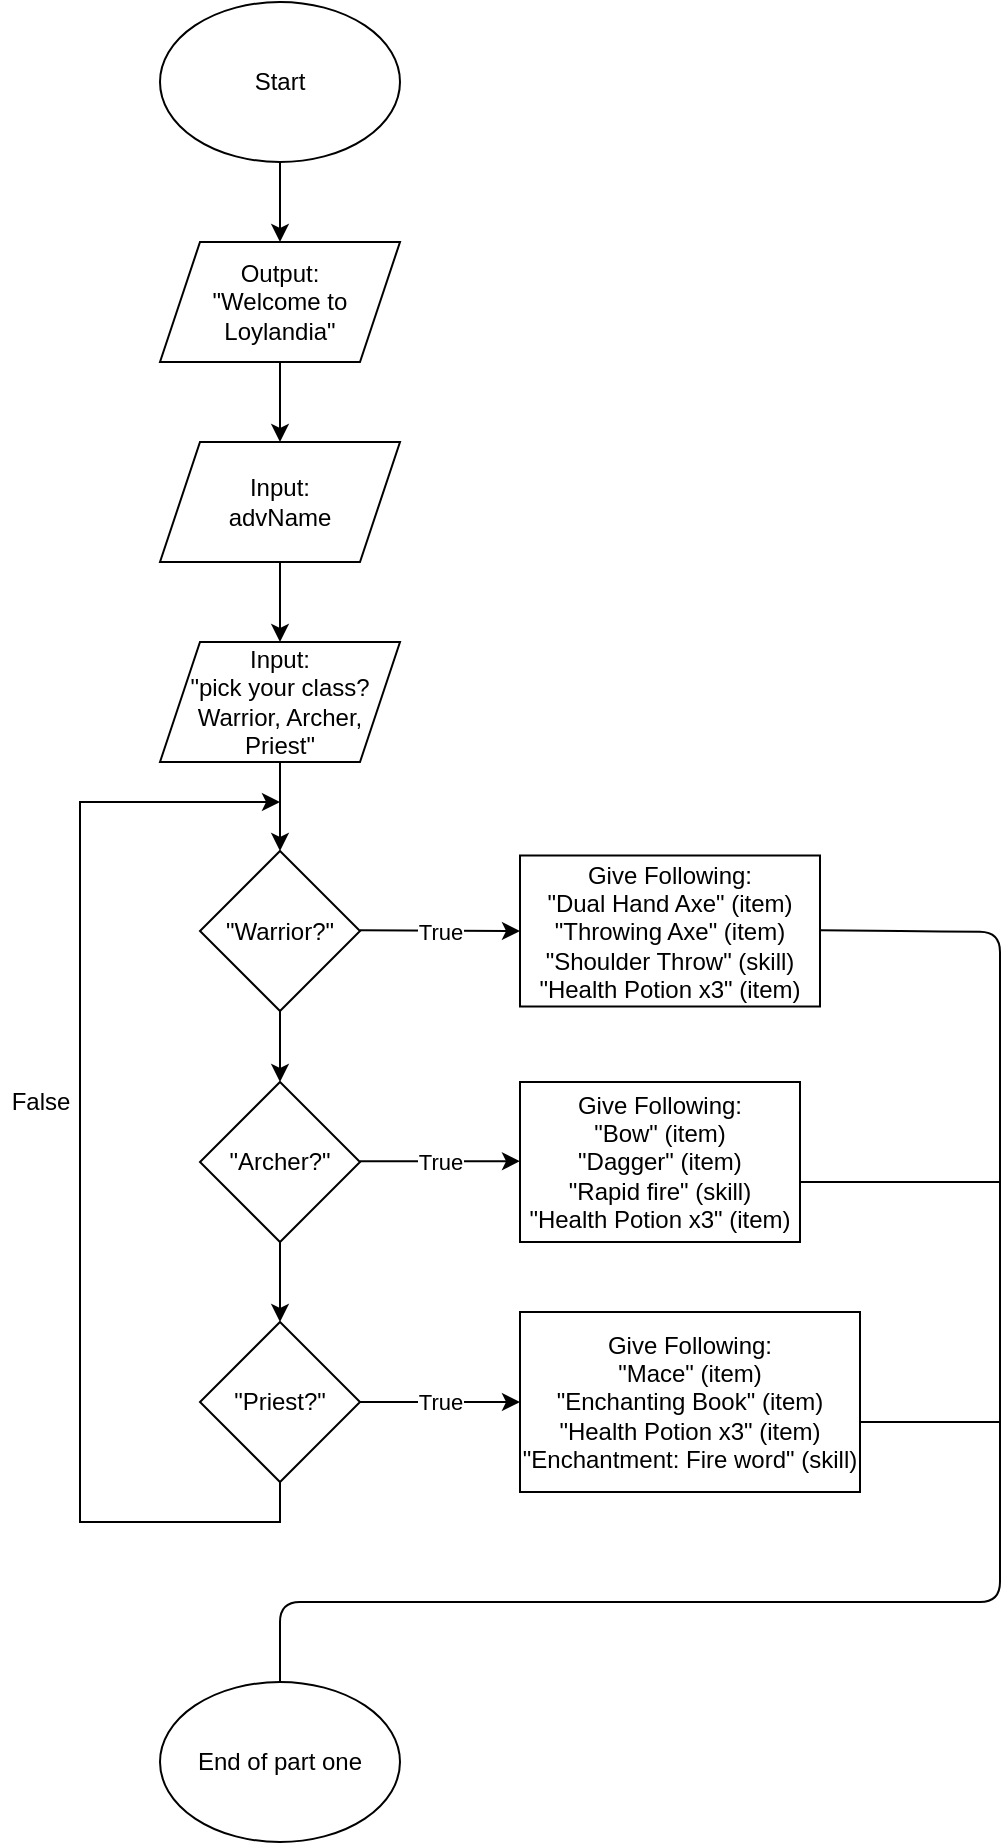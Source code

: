 <mxfile version="14.4.4" type="github">
  <diagram id="C5RBs43oDa-KdzZeNtuy" name="Page-1">
    <mxGraphModel dx="1317" dy="454" grid="1" gridSize="10" guides="1" tooltips="1" connect="1" arrows="1" fold="1" page="1" pageScale="1" pageWidth="827" pageHeight="1169" math="0" shadow="0">
      <root>
        <mxCell id="WIyWlLk6GJQsqaUBKTNV-0" />
        <mxCell id="WIyWlLk6GJQsqaUBKTNV-1" parent="WIyWlLk6GJQsqaUBKTNV-0" />
        <mxCell id="oxnMFIMo6EgywjvBsu5N-2" value="" style="edgeStyle=orthogonalEdgeStyle;rounded=0;orthogonalLoop=1;jettySize=auto;html=1;" edge="1" parent="WIyWlLk6GJQsqaUBKTNV-1" source="oxnMFIMo6EgywjvBsu5N-0" target="oxnMFIMo6EgywjvBsu5N-1">
          <mxGeometry relative="1" as="geometry" />
        </mxCell>
        <mxCell id="oxnMFIMo6EgywjvBsu5N-0" value="Start" style="ellipse;whiteSpace=wrap;html=1;" vertex="1" parent="WIyWlLk6GJQsqaUBKTNV-1">
          <mxGeometry x="-60" y="80" width="120" height="80" as="geometry" />
        </mxCell>
        <mxCell id="oxnMFIMo6EgywjvBsu5N-4" value="" style="edgeStyle=orthogonalEdgeStyle;rounded=0;orthogonalLoop=1;jettySize=auto;html=1;" edge="1" parent="WIyWlLk6GJQsqaUBKTNV-1" source="oxnMFIMo6EgywjvBsu5N-1" target="oxnMFIMo6EgywjvBsu5N-3">
          <mxGeometry relative="1" as="geometry" />
        </mxCell>
        <mxCell id="oxnMFIMo6EgywjvBsu5N-1" value="Output:&lt;br&gt;&quot;Welcome to Loylandia&quot;" style="shape=parallelogram;perimeter=parallelogramPerimeter;whiteSpace=wrap;html=1;fixedSize=1;" vertex="1" parent="WIyWlLk6GJQsqaUBKTNV-1">
          <mxGeometry x="-60" y="200" width="120" height="60" as="geometry" />
        </mxCell>
        <mxCell id="oxnMFIMo6EgywjvBsu5N-6" value="" style="edgeStyle=orthogonalEdgeStyle;rounded=0;orthogonalLoop=1;jettySize=auto;html=1;" edge="1" parent="WIyWlLk6GJQsqaUBKTNV-1" source="oxnMFIMo6EgywjvBsu5N-3" target="oxnMFIMo6EgywjvBsu5N-5">
          <mxGeometry relative="1" as="geometry" />
        </mxCell>
        <mxCell id="oxnMFIMo6EgywjvBsu5N-3" value="Input:&lt;br&gt;advName&lt;br&gt;" style="shape=parallelogram;perimeter=parallelogramPerimeter;whiteSpace=wrap;html=1;fixedSize=1;" vertex="1" parent="WIyWlLk6GJQsqaUBKTNV-1">
          <mxGeometry x="-60" y="300" width="120" height="60" as="geometry" />
        </mxCell>
        <mxCell id="oxnMFIMo6EgywjvBsu5N-9" value="" style="edgeStyle=orthogonalEdgeStyle;rounded=0;orthogonalLoop=1;jettySize=auto;html=1;" edge="1" parent="WIyWlLk6GJQsqaUBKTNV-1" source="oxnMFIMo6EgywjvBsu5N-5" target="oxnMFIMo6EgywjvBsu5N-8">
          <mxGeometry relative="1" as="geometry" />
        </mxCell>
        <mxCell id="oxnMFIMo6EgywjvBsu5N-5" value="Input:&lt;br&gt;&quot;pick your class?&lt;br&gt;Warrior, Archer, Priest&quot;" style="shape=parallelogram;perimeter=parallelogramPerimeter;whiteSpace=wrap;html=1;fixedSize=1;" vertex="1" parent="WIyWlLk6GJQsqaUBKTNV-1">
          <mxGeometry x="-60" y="400" width="120" height="60" as="geometry" />
        </mxCell>
        <mxCell id="oxnMFIMo6EgywjvBsu5N-13" value="" style="edgeStyle=orthogonalEdgeStyle;rounded=0;orthogonalLoop=1;jettySize=auto;html=1;" edge="1" parent="WIyWlLk6GJQsqaUBKTNV-1" source="oxnMFIMo6EgywjvBsu5N-8" target="oxnMFIMo6EgywjvBsu5N-12">
          <mxGeometry relative="1" as="geometry" />
        </mxCell>
        <mxCell id="oxnMFIMo6EgywjvBsu5N-8" value="&quot;Warrior?&quot;" style="rhombus;whiteSpace=wrap;html=1;" vertex="1" parent="WIyWlLk6GJQsqaUBKTNV-1">
          <mxGeometry x="-40" y="504.5" width="80" height="80" as="geometry" />
        </mxCell>
        <mxCell id="oxnMFIMo6EgywjvBsu5N-10" value="Give Following:&lt;br&gt;&quot;Dual Hand Axe&quot; (item)&lt;br&gt;&quot;Throwing Axe&quot; (item)&lt;br&gt;&quot;Shoulder Throw&quot; (skill)&lt;br&gt;&quot;Health Potion x3&quot; (item)" style="whiteSpace=wrap;html=1;" vertex="1" parent="WIyWlLk6GJQsqaUBKTNV-1">
          <mxGeometry x="120" y="506.75" width="150" height="75.5" as="geometry" />
        </mxCell>
        <mxCell id="oxnMFIMo6EgywjvBsu5N-17" value="" style="edgeStyle=orthogonalEdgeStyle;rounded=0;orthogonalLoop=1;jettySize=auto;html=1;" edge="1" parent="WIyWlLk6GJQsqaUBKTNV-1" source="oxnMFIMo6EgywjvBsu5N-12" target="oxnMFIMo6EgywjvBsu5N-16">
          <mxGeometry relative="1" as="geometry" />
        </mxCell>
        <mxCell id="oxnMFIMo6EgywjvBsu5N-12" value="&quot;Archer?&quot;" style="rhombus;whiteSpace=wrap;html=1;" vertex="1" parent="WIyWlLk6GJQsqaUBKTNV-1">
          <mxGeometry x="-40" y="620" width="80" height="80" as="geometry" />
        </mxCell>
        <mxCell id="oxnMFIMo6EgywjvBsu5N-14" value="Give Following:&lt;br&gt;&quot;Bow&quot; (item)&lt;br&gt;&quot;Dagger&quot; (item)&lt;br&gt;&quot;Rapid fire&quot; (skill)&lt;br&gt;&quot;Health Potion x3&quot; (item)" style="whiteSpace=wrap;html=1;" vertex="1" parent="WIyWlLk6GJQsqaUBKTNV-1">
          <mxGeometry x="120" y="620" width="140" height="80" as="geometry" />
        </mxCell>
        <mxCell id="oxnMFIMo6EgywjvBsu5N-34" style="edgeStyle=orthogonalEdgeStyle;rounded=0;orthogonalLoop=1;jettySize=auto;html=1;exitX=0.5;exitY=1;exitDx=0;exitDy=0;" edge="1" parent="WIyWlLk6GJQsqaUBKTNV-1" source="oxnMFIMo6EgywjvBsu5N-16">
          <mxGeometry relative="1" as="geometry">
            <mxPoint y="480" as="targetPoint" />
            <Array as="points">
              <mxPoint y="840" />
              <mxPoint x="-100" y="840" />
              <mxPoint x="-100" y="480" />
              <mxPoint x="-20" y="480" />
            </Array>
          </mxGeometry>
        </mxCell>
        <mxCell id="oxnMFIMo6EgywjvBsu5N-16" value="&quot;Priest?&quot;" style="rhombus;whiteSpace=wrap;html=1;" vertex="1" parent="WIyWlLk6GJQsqaUBKTNV-1">
          <mxGeometry x="-40" y="740" width="80" height="80" as="geometry" />
        </mxCell>
        <mxCell id="oxnMFIMo6EgywjvBsu5N-18" value="Give Following:&lt;br&gt;&quot;Mace&quot; (item)&lt;br&gt;&quot;Enchanting Book&quot; (item)&lt;br&gt;&quot;Health Potion x3&quot; (item)&lt;br&gt;&quot;Enchantment: Fire word&quot; (skill)" style="whiteSpace=wrap;html=1;" vertex="1" parent="WIyWlLk6GJQsqaUBKTNV-1">
          <mxGeometry x="120" y="735" width="170" height="90" as="geometry" />
        </mxCell>
        <mxCell id="oxnMFIMo6EgywjvBsu5N-24" value="" style="endArrow=classic;html=1;entryX=0;entryY=0.5;entryDx=0;entryDy=0;" edge="1" parent="WIyWlLk6GJQsqaUBKTNV-1" target="oxnMFIMo6EgywjvBsu5N-10">
          <mxGeometry relative="1" as="geometry">
            <mxPoint x="40" y="544.1" as="sourcePoint" />
            <mxPoint x="80" y="544" as="targetPoint" />
          </mxGeometry>
        </mxCell>
        <mxCell id="oxnMFIMo6EgywjvBsu5N-25" value="True" style="edgeLabel;resizable=0;html=1;align=center;verticalAlign=middle;" connectable="0" vertex="1" parent="oxnMFIMo6EgywjvBsu5N-24">
          <mxGeometry relative="1" as="geometry" />
        </mxCell>
        <mxCell id="oxnMFIMo6EgywjvBsu5N-30" value="" style="endArrow=classic;html=1;" edge="1" parent="WIyWlLk6GJQsqaUBKTNV-1">
          <mxGeometry relative="1" as="geometry">
            <mxPoint x="40" y="659.6" as="sourcePoint" />
            <mxPoint x="120" y="659.6" as="targetPoint" />
          </mxGeometry>
        </mxCell>
        <mxCell id="oxnMFIMo6EgywjvBsu5N-31" value="True" style="edgeLabel;resizable=0;html=1;align=center;verticalAlign=middle;" connectable="0" vertex="1" parent="oxnMFIMo6EgywjvBsu5N-30">
          <mxGeometry relative="1" as="geometry" />
        </mxCell>
        <mxCell id="oxnMFIMo6EgywjvBsu5N-32" value="" style="endArrow=classic;html=1;entryX=0;entryY=0.5;entryDx=0;entryDy=0;" edge="1" parent="WIyWlLk6GJQsqaUBKTNV-1" target="oxnMFIMo6EgywjvBsu5N-18">
          <mxGeometry relative="1" as="geometry">
            <mxPoint x="40" y="780" as="sourcePoint" />
            <mxPoint x="110" y="779.6" as="targetPoint" />
          </mxGeometry>
        </mxCell>
        <mxCell id="oxnMFIMo6EgywjvBsu5N-33" value="True" style="edgeLabel;resizable=0;html=1;align=center;verticalAlign=middle;" connectable="0" vertex="1" parent="oxnMFIMo6EgywjvBsu5N-32">
          <mxGeometry relative="1" as="geometry" />
        </mxCell>
        <mxCell id="oxnMFIMo6EgywjvBsu5N-37" value="False" style="text;html=1;align=center;verticalAlign=middle;resizable=0;points=[];autosize=1;" vertex="1" parent="WIyWlLk6GJQsqaUBKTNV-1">
          <mxGeometry x="-140" y="620" width="40" height="20" as="geometry" />
        </mxCell>
        <mxCell id="oxnMFIMo6EgywjvBsu5N-38" value="" style="endArrow=none;html=1;" edge="1" parent="WIyWlLk6GJQsqaUBKTNV-1">
          <mxGeometry width="50" height="50" relative="1" as="geometry">
            <mxPoint x="270" y="544.1" as="sourcePoint" />
            <mxPoint y="920" as="targetPoint" />
            <Array as="points">
              <mxPoint x="320" y="544.6" />
              <mxPoint x="360" y="545" />
              <mxPoint x="360" y="640" />
              <mxPoint x="360" y="880" />
              <mxPoint y="880" />
            </Array>
          </mxGeometry>
        </mxCell>
        <mxCell id="oxnMFIMo6EgywjvBsu5N-39" value="" style="endArrow=none;html=1;" edge="1" parent="WIyWlLk6GJQsqaUBKTNV-1">
          <mxGeometry width="50" height="50" relative="1" as="geometry">
            <mxPoint x="260" y="670" as="sourcePoint" />
            <mxPoint x="360" y="670" as="targetPoint" />
            <Array as="points">
              <mxPoint x="300" y="670" />
            </Array>
          </mxGeometry>
        </mxCell>
        <mxCell id="oxnMFIMo6EgywjvBsu5N-41" value="" style="endArrow=none;html=1;" edge="1" parent="WIyWlLk6GJQsqaUBKTNV-1">
          <mxGeometry width="50" height="50" relative="1" as="geometry">
            <mxPoint x="290" y="790" as="sourcePoint" />
            <mxPoint x="360" y="790" as="targetPoint" />
            <Array as="points">
              <mxPoint x="320" y="790" />
            </Array>
          </mxGeometry>
        </mxCell>
        <mxCell id="oxnMFIMo6EgywjvBsu5N-42" value="End of part one" style="ellipse;whiteSpace=wrap;html=1;" vertex="1" parent="WIyWlLk6GJQsqaUBKTNV-1">
          <mxGeometry x="-60" y="920" width="120" height="80" as="geometry" />
        </mxCell>
      </root>
    </mxGraphModel>
  </diagram>
</mxfile>

